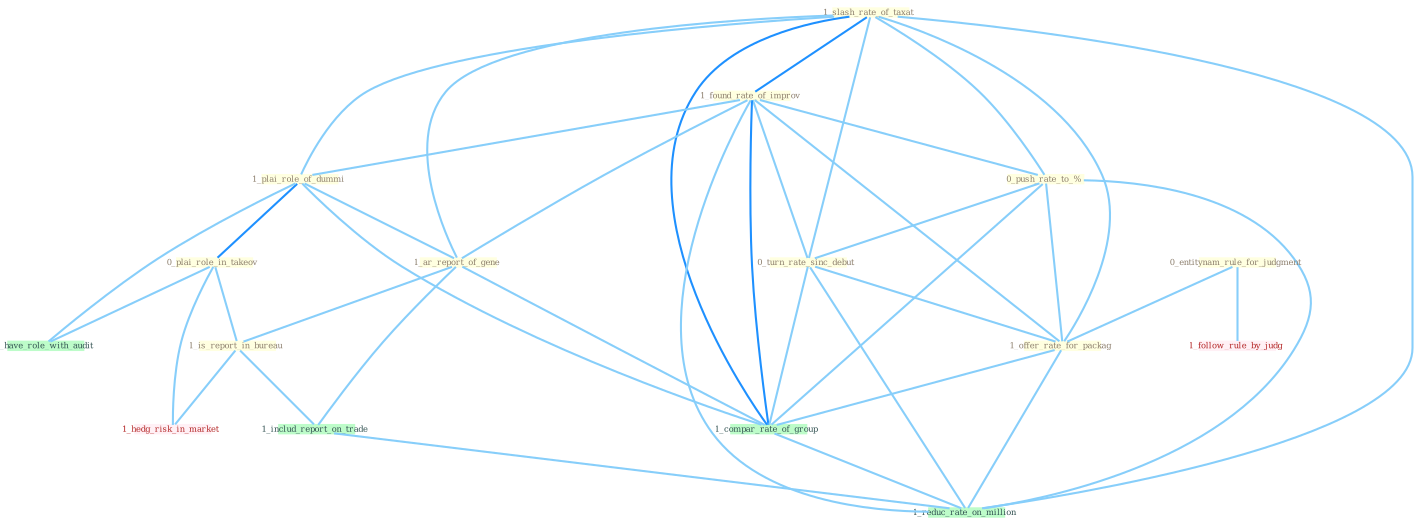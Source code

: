 Graph G{ 
    node
    [shape=polygon,style=filled,width=.5,height=.06,color="#BDFCC9",fixedsize=true,fontsize=4,
    fontcolor="#2f4f4f"];
    {node
    [color="#ffffe0", fontcolor="#8b7d6b"] "1_slash_rate_of_taxat " "1_found_rate_of_improv " "0_push_rate_to_% " "0_entitynam_rule_for_judgment " "1_plai_role_of_dummi " "1_ar_report_of_gene " "0_plai_role_in_takeov " "1_is_report_in_bureau " "0_turn_rate_sinc_debut " "1_offer_rate_for_packag "}
{node [color="#fff0f5", fontcolor="#b22222"] "1_follow_rule_by_judg " "1_hedg_risk_in_market "}
edge [color="#B0E2FF"];

	"1_slash_rate_of_taxat " -- "1_found_rate_of_improv " [w="2", color="#1e90ff" , len=0.8];
	"1_slash_rate_of_taxat " -- "0_push_rate_to_% " [w="1", color="#87cefa" ];
	"1_slash_rate_of_taxat " -- "1_plai_role_of_dummi " [w="1", color="#87cefa" ];
	"1_slash_rate_of_taxat " -- "1_ar_report_of_gene " [w="1", color="#87cefa" ];
	"1_slash_rate_of_taxat " -- "0_turn_rate_sinc_debut " [w="1", color="#87cefa" ];
	"1_slash_rate_of_taxat " -- "1_offer_rate_for_packag " [w="1", color="#87cefa" ];
	"1_slash_rate_of_taxat " -- "1_compar_rate_of_group " [w="2", color="#1e90ff" , len=0.8];
	"1_slash_rate_of_taxat " -- "1_reduc_rate_on_million " [w="1", color="#87cefa" ];
	"1_found_rate_of_improv " -- "0_push_rate_to_% " [w="1", color="#87cefa" ];
	"1_found_rate_of_improv " -- "1_plai_role_of_dummi " [w="1", color="#87cefa" ];
	"1_found_rate_of_improv " -- "1_ar_report_of_gene " [w="1", color="#87cefa" ];
	"1_found_rate_of_improv " -- "0_turn_rate_sinc_debut " [w="1", color="#87cefa" ];
	"1_found_rate_of_improv " -- "1_offer_rate_for_packag " [w="1", color="#87cefa" ];
	"1_found_rate_of_improv " -- "1_compar_rate_of_group " [w="2", color="#1e90ff" , len=0.8];
	"1_found_rate_of_improv " -- "1_reduc_rate_on_million " [w="1", color="#87cefa" ];
	"0_push_rate_to_% " -- "0_turn_rate_sinc_debut " [w="1", color="#87cefa" ];
	"0_push_rate_to_% " -- "1_offer_rate_for_packag " [w="1", color="#87cefa" ];
	"0_push_rate_to_% " -- "1_compar_rate_of_group " [w="1", color="#87cefa" ];
	"0_push_rate_to_% " -- "1_reduc_rate_on_million " [w="1", color="#87cefa" ];
	"0_entitynam_rule_for_judgment " -- "1_offer_rate_for_packag " [w="1", color="#87cefa" ];
	"0_entitynam_rule_for_judgment " -- "1_follow_rule_by_judg " [w="1", color="#87cefa" ];
	"1_plai_role_of_dummi " -- "1_ar_report_of_gene " [w="1", color="#87cefa" ];
	"1_plai_role_of_dummi " -- "0_plai_role_in_takeov " [w="2", color="#1e90ff" , len=0.8];
	"1_plai_role_of_dummi " -- "1_compar_rate_of_group " [w="1", color="#87cefa" ];
	"1_plai_role_of_dummi " -- "0_have_role_with_audit " [w="1", color="#87cefa" ];
	"1_ar_report_of_gene " -- "1_is_report_in_bureau " [w="1", color="#87cefa" ];
	"1_ar_report_of_gene " -- "1_includ_report_on_trade " [w="1", color="#87cefa" ];
	"1_ar_report_of_gene " -- "1_compar_rate_of_group " [w="1", color="#87cefa" ];
	"0_plai_role_in_takeov " -- "1_is_report_in_bureau " [w="1", color="#87cefa" ];
	"0_plai_role_in_takeov " -- "1_hedg_risk_in_market " [w="1", color="#87cefa" ];
	"0_plai_role_in_takeov " -- "0_have_role_with_audit " [w="1", color="#87cefa" ];
	"1_is_report_in_bureau " -- "1_includ_report_on_trade " [w="1", color="#87cefa" ];
	"1_is_report_in_bureau " -- "1_hedg_risk_in_market " [w="1", color="#87cefa" ];
	"0_turn_rate_sinc_debut " -- "1_offer_rate_for_packag " [w="1", color="#87cefa" ];
	"0_turn_rate_sinc_debut " -- "1_compar_rate_of_group " [w="1", color="#87cefa" ];
	"0_turn_rate_sinc_debut " -- "1_reduc_rate_on_million " [w="1", color="#87cefa" ];
	"1_offer_rate_for_packag " -- "1_compar_rate_of_group " [w="1", color="#87cefa" ];
	"1_offer_rate_for_packag " -- "1_reduc_rate_on_million " [w="1", color="#87cefa" ];
	"1_includ_report_on_trade " -- "1_reduc_rate_on_million " [w="1", color="#87cefa" ];
	"1_compar_rate_of_group " -- "1_reduc_rate_on_million " [w="1", color="#87cefa" ];
}